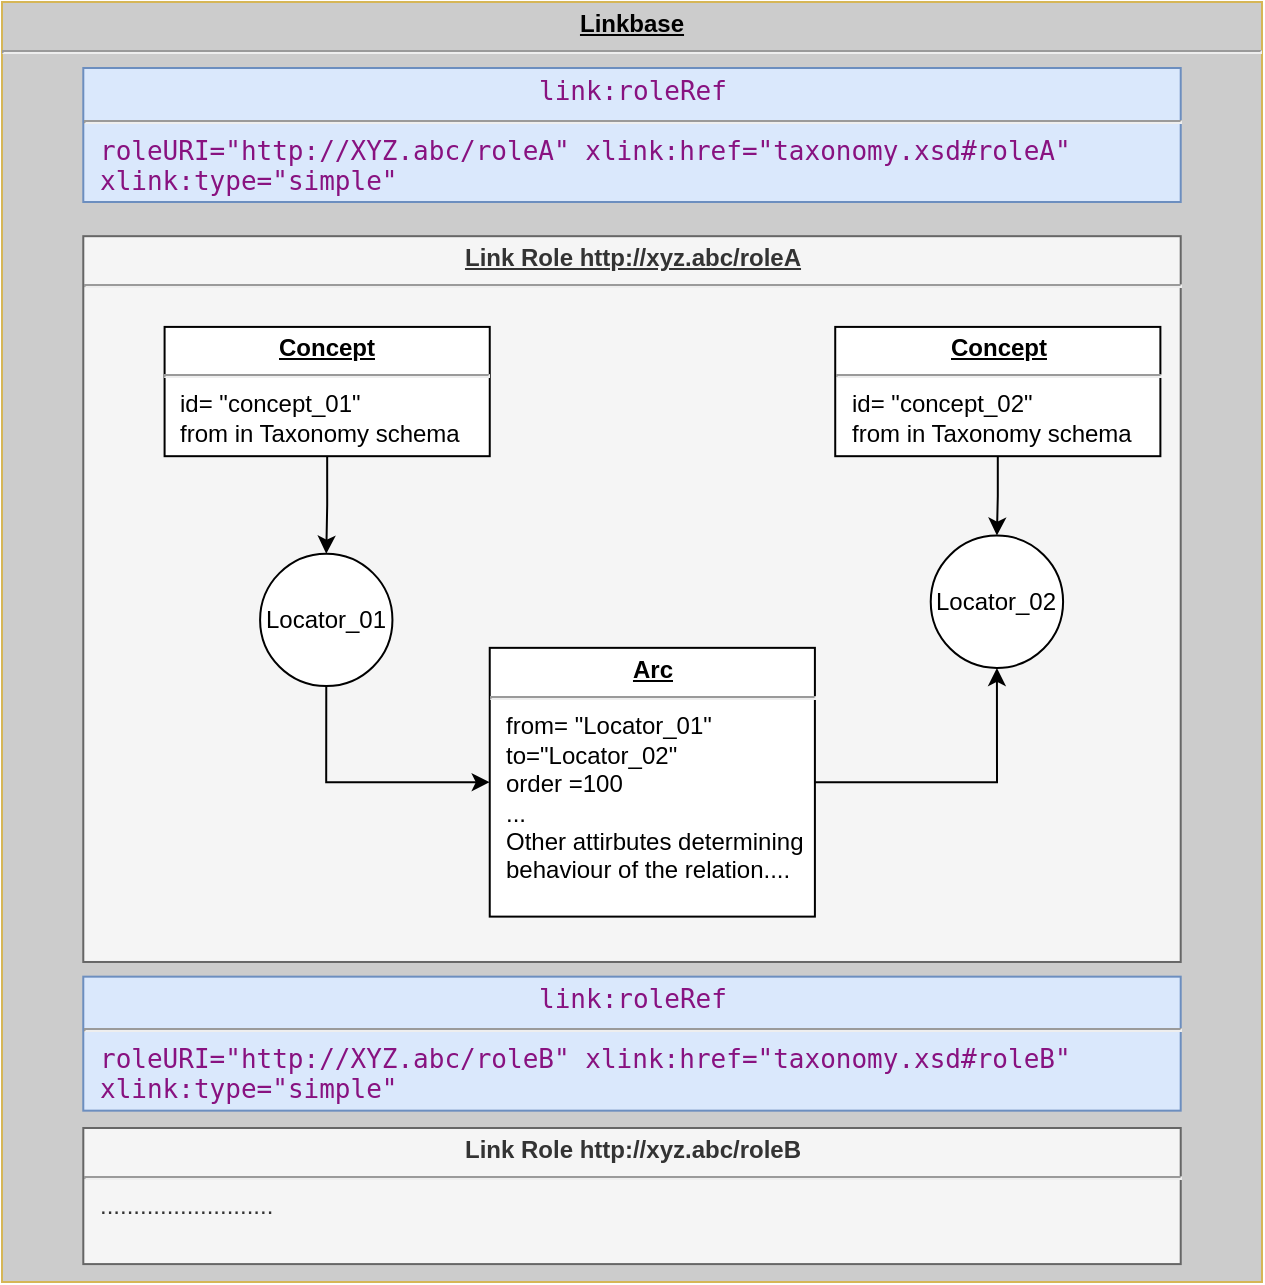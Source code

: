 <mxfile version="14.6.13" type="device"><diagram id="C5RBs43oDa-KdzZeNtuy" name="Page-1"><mxGraphModel dx="806" dy="550" grid="1" gridSize="10" guides="1" tooltips="1" connect="1" arrows="1" fold="1" page="1" pageScale="1" pageWidth="827" pageHeight="1169" math="0" shadow="0"><root><mxCell id="WIyWlLk6GJQsqaUBKTNV-0"/><mxCell id="WIyWlLk6GJQsqaUBKTNV-1" parent="WIyWlLk6GJQsqaUBKTNV-0"/><mxCell id="SiX_l8r9arCvaWb_kTXt-14" value="" style="group;fillColor=#d5e8d4;strokeColor=#82b366;" vertex="1" connectable="0" parent="WIyWlLk6GJQsqaUBKTNV-1"><mxGeometry x="60" y="17" width="630" height="640" as="geometry"/></mxCell><mxCell id="SiX_l8r9arCvaWb_kTXt-13" value="&lt;p style=&quot;margin: 0px ; margin-top: 4px ; text-align: center ; text-decoration: underline&quot;&gt;&lt;b&gt;Linkbase&lt;/b&gt;&lt;/p&gt;&lt;hr&gt;&lt;p style=&quot;margin: 0px ; margin-left: 8px&quot;&gt;&lt;br&gt;&lt;/p&gt;" style="verticalAlign=top;align=left;overflow=fill;fontSize=12;fontFamily=Helvetica;html=1;strokeColor=#d6b656;fillColor=#CCCCCC;" vertex="1" parent="SiX_l8r9arCvaWb_kTXt-14"><mxGeometry width="630" height="640" as="geometry"/></mxCell><mxCell id="SiX_l8r9arCvaWb_kTXt-12" value="" style="group" vertex="1" connectable="0" parent="SiX_l8r9arCvaWb_kTXt-14"><mxGeometry x="40.645" y="117.094" width="548.71" height="374.234" as="geometry"/></mxCell><mxCell id="SiX_l8r9arCvaWb_kTXt-11" value="&lt;p style=&quot;margin: 0px ; margin-top: 4px ; text-align: center ; text-decoration: underline&quot;&gt;&lt;b&gt;Link Role http://xyz.abc/roleA&lt;/b&gt;&lt;/p&gt;&lt;hr&gt;&lt;p style=&quot;margin: 0px ; margin-left: 8px&quot;&gt;&lt;br&gt;&lt;/p&gt;" style="verticalAlign=top;align=left;overflow=fill;fontSize=12;fontFamily=Helvetica;html=1;fillColor=#f5f5f5;strokeColor=#666666;fontColor=#333333;" vertex="1" parent="SiX_l8r9arCvaWb_kTXt-12"><mxGeometry width="548.71" height="362.894" as="geometry"/></mxCell><mxCell id="SiX_l8r9arCvaWb_kTXt-0" value="&lt;p style=&quot;margin: 0px ; margin-top: 4px ; text-align: center ; text-decoration: underline&quot;&gt;&lt;b&gt;Concept&lt;/b&gt;&lt;/p&gt;&lt;hr&gt;&lt;p style=&quot;margin: 0px ; margin-left: 8px&quot;&gt;id= &quot;concept_01&quot;&lt;/p&gt;&lt;p style=&quot;margin: 0px ; margin-left: 8px&quot;&gt;from in Taxonomy schema&lt;br&gt;&lt;br&gt;&lt;/p&gt;" style="verticalAlign=top;align=left;overflow=fill;fontSize=12;fontFamily=Helvetica;html=1;" vertex="1" parent="SiX_l8r9arCvaWb_kTXt-12"><mxGeometry x="40.65" y="45.36" width="162.58" height="64.64" as="geometry"/></mxCell><mxCell id="SiX_l8r9arCvaWb_kTXt-1" value="&lt;p style=&quot;margin: 0px ; margin-top: 4px ; text-align: center ; text-decoration: underline&quot;&gt;&lt;b&gt;Concept&lt;/b&gt;&lt;/p&gt;&lt;hr&gt;&lt;p style=&quot;margin: 0px ; margin-left: 8px&quot;&gt;id= &quot;concept_02&quot;&lt;/p&gt;&lt;p style=&quot;margin: 0px ; margin-left: 8px&quot;&gt;from in Taxonomy schema&lt;br&gt;&lt;br&gt;&lt;/p&gt;" style="verticalAlign=top;align=left;overflow=fill;fontSize=12;fontFamily=Helvetica;html=1;" vertex="1" parent="SiX_l8r9arCvaWb_kTXt-12"><mxGeometry x="375.97" y="45.36" width="162.58" height="64.64" as="geometry"/></mxCell><mxCell id="SiX_l8r9arCvaWb_kTXt-3" value="Locator_01" style="ellipse;whiteSpace=wrap;html=1;aspect=fixed;" vertex="1" parent="SiX_l8r9arCvaWb_kTXt-12"><mxGeometry x="88.403" y="158.766" width="66.177" height="66.177" as="geometry"/></mxCell><mxCell id="SiX_l8r9arCvaWb_kTXt-2" style="edgeStyle=orthogonalEdgeStyle;rounded=0;orthogonalLoop=1;jettySize=auto;html=1;exitX=0.5;exitY=1;exitDx=0;exitDy=0;" edge="1" parent="SiX_l8r9arCvaWb_kTXt-12" source="SiX_l8r9arCvaWb_kTXt-0" target="SiX_l8r9arCvaWb_kTXt-3"><mxGeometry relative="1" as="geometry"><mxPoint x="121.935" y="159.049" as="targetPoint"/></mxGeometry></mxCell><mxCell id="SiX_l8r9arCvaWb_kTXt-4" value="Locator_02" style="ellipse;whiteSpace=wrap;html=1;aspect=fixed;" vertex="1" parent="SiX_l8r9arCvaWb_kTXt-12"><mxGeometry x="423.726" y="149.694" width="66.177" height="66.177" as="geometry"/></mxCell><mxCell id="SiX_l8r9arCvaWb_kTXt-5" style="edgeStyle=orthogonalEdgeStyle;rounded=0;orthogonalLoop=1;jettySize=auto;html=1;entryX=0.5;entryY=0;entryDx=0;entryDy=0;" edge="1" parent="SiX_l8r9arCvaWb_kTXt-12" source="SiX_l8r9arCvaWb_kTXt-1" target="SiX_l8r9arCvaWb_kTXt-4"><mxGeometry relative="1" as="geometry"/></mxCell><mxCell id="SiX_l8r9arCvaWb_kTXt-9" style="edgeStyle=orthogonalEdgeStyle;rounded=0;orthogonalLoop=1;jettySize=auto;html=1;entryX=0.5;entryY=1;entryDx=0;entryDy=0;" edge="1" parent="SiX_l8r9arCvaWb_kTXt-12" source="SiX_l8r9arCvaWb_kTXt-7" target="SiX_l8r9arCvaWb_kTXt-4"><mxGeometry relative="1" as="geometry"/></mxCell><mxCell id="SiX_l8r9arCvaWb_kTXt-7" value="&lt;p style=&quot;margin: 0px ; margin-top: 4px ; text-align: center ; text-decoration: underline&quot;&gt;&lt;b&gt;Arc&lt;/b&gt;&lt;/p&gt;&lt;hr&gt;&lt;p style=&quot;margin: 0px ; margin-left: 8px&quot;&gt;from= &quot;Locator_01&quot;&lt;/p&gt;&lt;p style=&quot;margin: 0px ; margin-left: 8px&quot;&gt;to=&quot;Locator_02&quot;&lt;/p&gt;&lt;p style=&quot;margin: 0px ; margin-left: 8px&quot;&gt;order =100&lt;/p&gt;&lt;p style=&quot;margin: 0px ; margin-left: 8px&quot;&gt;...&lt;/p&gt;&lt;p style=&quot;margin: 0px ; margin-left: 8px&quot;&gt;Other attirbutes determining&lt;/p&gt;&lt;p style=&quot;margin: 0px ; margin-left: 8px&quot;&gt;behaviour of the relation....&lt;br&gt;&lt;br&gt;&lt;/p&gt;" style="verticalAlign=top;align=left;overflow=fill;fontSize=12;fontFamily=Helvetica;html=1;" vertex="1" parent="SiX_l8r9arCvaWb_kTXt-12"><mxGeometry x="203.226" y="205.829" width="162.581" height="134.384" as="geometry"/></mxCell><mxCell id="SiX_l8r9arCvaWb_kTXt-8" style="edgeStyle=orthogonalEdgeStyle;rounded=0;orthogonalLoop=1;jettySize=auto;html=1;entryX=0;entryY=0.5;entryDx=0;entryDy=0;" edge="1" parent="SiX_l8r9arCvaWb_kTXt-12" source="SiX_l8r9arCvaWb_kTXt-3" target="SiX_l8r9arCvaWb_kTXt-7"><mxGeometry relative="1" as="geometry"><Array as="points"><mxPoint x="121.935" y="273.304"/></Array></mxGeometry></mxCell><mxCell id="SiX_l8r9arCvaWb_kTXt-15" value="&lt;p style=&quot;margin: 0px ; margin-top: 4px ; text-align: center&quot;&gt;&lt;b&gt;Link Role http://xyz.abc/roleB&lt;/b&gt;&lt;br&gt;&lt;/p&gt;&lt;hr&gt;&lt;p style=&quot;margin: 0px 0px 0px 8px&quot;&gt;..........................&lt;/p&gt;" style="verticalAlign=top;align=left;overflow=fill;fontSize=12;fontFamily=Helvetica;html=1;strokeColor=#666666;fontColor=#333333;fillColor=#F5F5F5;" vertex="1" parent="SiX_l8r9arCvaWb_kTXt-14"><mxGeometry x="40.655" y="562.998" width="548.71" height="68.043" as="geometry"/></mxCell><mxCell id="SiX_l8r9arCvaWb_kTXt-16" value="&lt;p style=&quot;margin: 0px ; margin-top: 4px ; text-align: center&quot;&gt;&lt;span style=&quot;color: rgb(136 , 18 , 128) ; font-family: monospace ; font-size: 13px&quot;&gt;link:roleRef&lt;/span&gt;&lt;br&gt;&lt;/p&gt;&lt;hr&gt;&lt;p style=&quot;margin: 0px 0px 0px 8px&quot;&gt;&lt;span class=&quot;html-attribute&quot; style=&quot;color: rgb(136 , 18 , 128) ; font-family: monospace ; font-size: 13px&quot;&gt;&lt;span class=&quot;html-attribute-name&quot;&gt;roleURI&lt;/span&gt;=&quot;&lt;span class=&quot;html-attribute-value&quot;&gt;http://XYZ.abc/roleA&lt;/span&gt;&quot;&lt;/span&gt;&lt;span class=&quot;html-attribute&quot; style=&quot;color: rgb(136 , 18 , 128) ; font-family: monospace ; font-size: 13px&quot;&gt;&amp;nbsp;&lt;/span&gt;&lt;span class=&quot;html-attribute&quot; style=&quot;color: rgb(136 , 18 , 128) ; font-family: monospace ; font-size: 13px&quot;&gt;&lt;span class=&quot;html-attribute-name&quot;&gt;xlink:href&lt;/span&gt;=&quot;&lt;span class=&quot;html-attribute-value&quot;&gt;taxonomy.xsd#roleA&lt;/span&gt;&quot;&lt;/span&gt;&lt;span class=&quot;html-attribute&quot; style=&quot;color: rgb(136 , 18 , 128) ; font-family: monospace ; font-size: 13px&quot;&gt;&amp;nbsp;&lt;/span&gt;&lt;/p&gt;&lt;p style=&quot;margin: 0px 0px 0px 8px&quot;&gt;&lt;span class=&quot;html-attribute&quot; style=&quot;color: rgb(136 , 18 , 128) ; font-family: monospace ; font-size: 13px&quot;&gt;&lt;span class=&quot;html-attribute-name&quot;&gt;xlink:type&lt;/span&gt;=&quot;&lt;span class=&quot;html-attribute-value&quot;&gt;simple&lt;/span&gt;&quot;&lt;/span&gt;&lt;/p&gt;" style="verticalAlign=top;align=left;overflow=fill;fontSize=12;fontFamily=Helvetica;html=1;fillColor=#dae8fc;strokeColor=#6c8ebf;" vertex="1" parent="SiX_l8r9arCvaWb_kTXt-14"><mxGeometry x="40.65" y="33" width="548.71" height="67" as="geometry"/></mxCell><mxCell id="SiX_l8r9arCvaWb_kTXt-17" value="&lt;p style=&quot;margin: 0px ; margin-top: 4px ; text-align: center&quot;&gt;&lt;span style=&quot;color: rgb(136 , 18 , 128) ; font-family: monospace ; font-size: 13px&quot;&gt;link:roleRef&lt;/span&gt;&lt;br&gt;&lt;/p&gt;&lt;hr&gt;&lt;p style=&quot;margin: 0px 0px 0px 8px&quot;&gt;&lt;span class=&quot;html-attribute&quot; style=&quot;color: rgb(136 , 18 , 128) ; font-family: monospace ; font-size: 13px&quot;&gt;&lt;span class=&quot;html-attribute-name&quot;&gt;roleURI&lt;/span&gt;=&quot;&lt;span class=&quot;html-attribute-value&quot;&gt;http://XYZ.abc/roleB&lt;/span&gt;&quot;&lt;/span&gt;&lt;span class=&quot;html-attribute&quot; style=&quot;color: rgb(136 , 18 , 128) ; font-family: monospace ; font-size: 13px&quot;&gt;&amp;nbsp;&lt;/span&gt;&lt;span class=&quot;html-attribute&quot; style=&quot;color: rgb(136 , 18 , 128) ; font-family: monospace ; font-size: 13px&quot;&gt;&lt;span class=&quot;html-attribute-name&quot;&gt;xlink:href&lt;/span&gt;=&quot;&lt;span class=&quot;html-attribute-value&quot;&gt;taxonomy.xsd#roleB&lt;/span&gt;&quot;&lt;/span&gt;&lt;span class=&quot;html-attribute&quot; style=&quot;color: rgb(136 , 18 , 128) ; font-family: monospace ; font-size: 13px&quot;&gt;&amp;nbsp;&lt;/span&gt;&lt;/p&gt;&lt;p style=&quot;margin: 0px 0px 0px 8px&quot;&gt;&lt;span class=&quot;html-attribute&quot; style=&quot;color: rgb(136 , 18 , 128) ; font-family: monospace ; font-size: 13px&quot;&gt;&lt;span class=&quot;html-attribute-name&quot;&gt;xlink:type&lt;/span&gt;=&quot;&lt;span class=&quot;html-attribute-value&quot;&gt;simple&lt;/span&gt;&quot;&lt;/span&gt;&lt;/p&gt;" style="verticalAlign=top;align=left;overflow=fill;fontSize=12;fontFamily=Helvetica;html=1;fillColor=#dae8fc;strokeColor=#6c8ebf;" vertex="1" parent="SiX_l8r9arCvaWb_kTXt-14"><mxGeometry x="40.64" y="487.33" width="548.71" height="67" as="geometry"/></mxCell></root></mxGraphModel></diagram></mxfile>